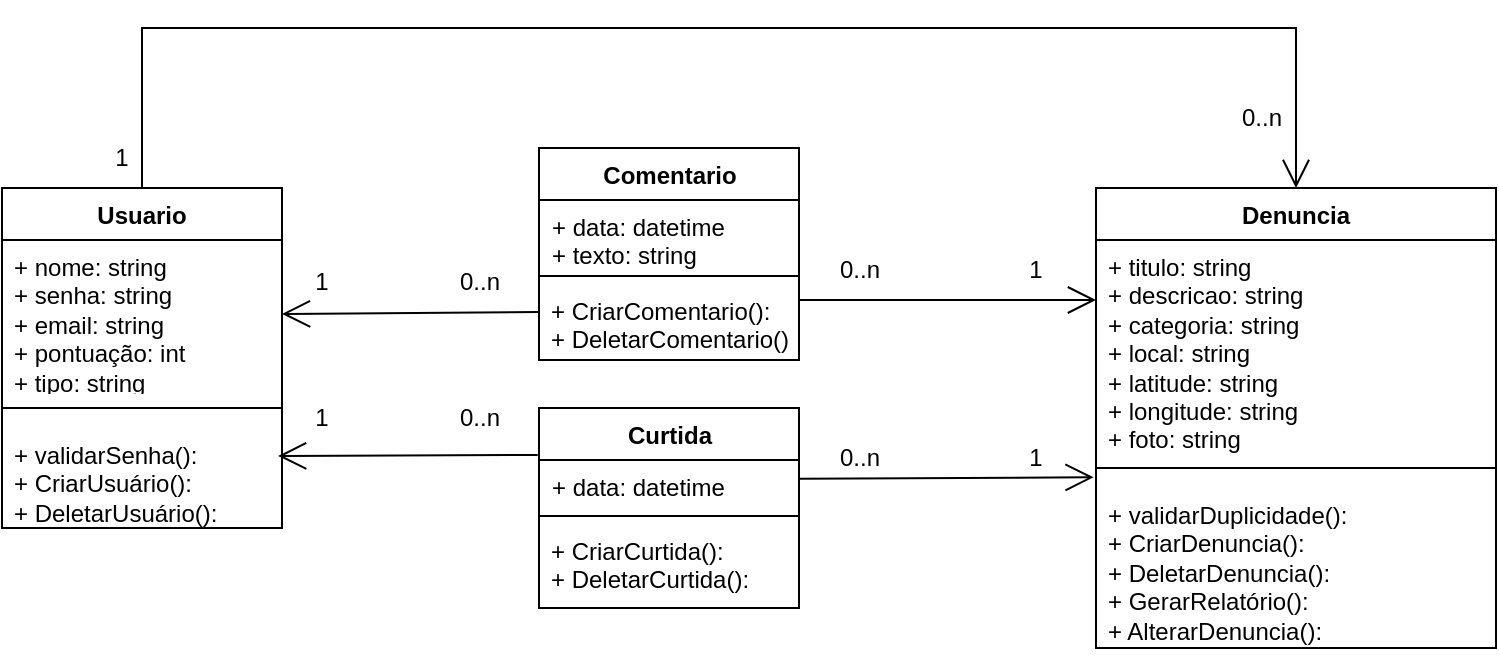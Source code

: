 <mxfile version="23.1.5" type="device">
  <diagram name="Página-1" id="5RVed3y4hSYuZmyaZZXw">
    <mxGraphModel dx="794" dy="511" grid="1" gridSize="10" guides="1" tooltips="1" connect="1" arrows="1" fold="1" page="1" pageScale="1" pageWidth="827" pageHeight="1169" math="0" shadow="0">
      <root>
        <mxCell id="0" />
        <mxCell id="1" parent="0" />
        <mxCell id="QjswOWy8ObnYDPO3Suas-1" value="Usuario" style="swimlane;fontStyle=1;align=center;verticalAlign=top;childLayout=stackLayout;horizontal=1;startSize=26;horizontalStack=0;resizeParent=1;resizeParentMax=0;resizeLast=0;collapsible=1;marginBottom=0;whiteSpace=wrap;html=1;" parent="1" vertex="1">
          <mxGeometry x="60" y="120" width="140" height="170" as="geometry">
            <mxRectangle x="40" y="120" width="80" height="30" as="alternateBounds" />
          </mxGeometry>
        </mxCell>
        <mxCell id="QjswOWy8ObnYDPO3Suas-2" value="+ nome: string&lt;div&gt;+ senha: string&lt;div&gt;+ email: string&lt;/div&gt;&lt;div&gt;+ pontuação: int&lt;/div&gt;&lt;div&gt;+ tipo: string&lt;/div&gt;&lt;div&gt;&lt;br&gt;&lt;div&gt;&lt;br&gt;&lt;/div&gt;&lt;/div&gt;&lt;/div&gt;" style="text;strokeColor=none;fillColor=none;align=left;verticalAlign=top;spacingLeft=4;spacingRight=4;overflow=hidden;rotatable=0;points=[[0,0.5],[1,0.5]];portConstraint=eastwest;whiteSpace=wrap;html=1;" parent="QjswOWy8ObnYDPO3Suas-1" vertex="1">
          <mxGeometry y="26" width="140" height="74" as="geometry" />
        </mxCell>
        <mxCell id="QjswOWy8ObnYDPO3Suas-3" value="" style="line;strokeWidth=1;fillColor=none;align=left;verticalAlign=middle;spacingTop=-1;spacingLeft=3;spacingRight=3;rotatable=0;labelPosition=right;points=[];portConstraint=eastwest;strokeColor=inherit;" parent="QjswOWy8ObnYDPO3Suas-1" vertex="1">
          <mxGeometry y="100" width="140" height="20" as="geometry" />
        </mxCell>
        <mxCell id="QjswOWy8ObnYDPO3Suas-4" value="&lt;div&gt;&lt;div&gt;+ validarSenha():&lt;/div&gt;&lt;/div&gt;&lt;div&gt;&lt;span style=&quot;background-color: initial;&quot;&gt;+ CriarUsuário():&amp;nbsp;&lt;/span&gt;&lt;br&gt;&lt;/div&gt;&lt;div&gt;+ DeletarUsuário():&amp;nbsp;&lt;span style=&quot;background-color: initial;&quot;&gt;&lt;br&gt;&lt;/span&gt;&lt;/div&gt;" style="text;strokeColor=none;fillColor=none;align=left;verticalAlign=top;spacingLeft=4;spacingRight=4;overflow=hidden;rotatable=0;points=[[0,0.5],[1,0.5]];portConstraint=eastwest;whiteSpace=wrap;html=1;" parent="QjswOWy8ObnYDPO3Suas-1" vertex="1">
          <mxGeometry y="120" width="140" height="50" as="geometry" />
        </mxCell>
        <mxCell id="QjswOWy8ObnYDPO3Suas-5" value="Denuncia" style="swimlane;fontStyle=1;align=center;verticalAlign=top;childLayout=stackLayout;horizontal=1;startSize=26;horizontalStack=0;resizeParent=1;resizeParentMax=0;resizeLast=0;collapsible=1;marginBottom=0;whiteSpace=wrap;html=1;" parent="1" vertex="1">
          <mxGeometry x="607" y="120" width="200" height="230" as="geometry" />
        </mxCell>
        <mxCell id="QjswOWy8ObnYDPO3Suas-6" value="+ titulo: string&lt;div&gt;+ descricao: string&lt;/div&gt;&lt;div&gt;+ categoria: string&lt;/div&gt;&lt;div&gt;+ local: string&lt;br&gt;+ latitude: string&lt;/div&gt;&lt;div&gt;+ longitude: string&lt;/div&gt;&lt;div&gt;+ foto: string&lt;/div&gt;&lt;div&gt;&lt;br&gt;&lt;div&gt;&lt;br&gt;&lt;div&gt;&lt;br&gt;&lt;/div&gt;&lt;/div&gt;&lt;/div&gt;" style="text;strokeColor=none;fillColor=none;align=left;verticalAlign=top;spacingLeft=4;spacingRight=4;overflow=hidden;rotatable=0;points=[[0,0.5],[1,0.5]];portConstraint=eastwest;whiteSpace=wrap;html=1;" parent="QjswOWy8ObnYDPO3Suas-5" vertex="1">
          <mxGeometry y="26" width="200" height="104" as="geometry" />
        </mxCell>
        <mxCell id="QjswOWy8ObnYDPO3Suas-7" value="" style="line;strokeWidth=1;fillColor=none;align=left;verticalAlign=middle;spacingTop=-1;spacingLeft=3;spacingRight=3;rotatable=0;labelPosition=right;points=[];portConstraint=eastwest;strokeColor=inherit;" parent="QjswOWy8ObnYDPO3Suas-5" vertex="1">
          <mxGeometry y="130" width="200" height="20" as="geometry" />
        </mxCell>
        <mxCell id="QjswOWy8ObnYDPO3Suas-8" value="+ validarDuplicidade():&lt;div&gt;&lt;span style=&quot;background-color: initial;&quot;&gt;+ CriarDenuncia():&amp;nbsp;&lt;/span&gt;&lt;br&gt;&lt;/div&gt;&lt;div&gt;&lt;span style=&quot;background-color: initial;&quot;&gt;+ DeletarDenuncia():&amp;nbsp;&lt;/span&gt;&lt;br&gt;&lt;/div&gt;&lt;div&gt;+ GerarRelatório():&amp;nbsp;&lt;span style=&quot;background-color: initial;&quot;&gt;&lt;br&gt;&lt;/span&gt;&lt;/div&gt;&lt;div&gt;+ AlterarDenuncia():&amp;nbsp;&lt;br&gt;&lt;/div&gt;" style="text;strokeColor=none;fillColor=none;align=left;verticalAlign=top;spacingLeft=4;spacingRight=4;overflow=hidden;rotatable=0;points=[[0,0.5],[1,0.5]];portConstraint=eastwest;whiteSpace=wrap;html=1;" parent="QjswOWy8ObnYDPO3Suas-5" vertex="1">
          <mxGeometry y="150" width="200" height="80" as="geometry" />
        </mxCell>
        <mxCell id="QjswOWy8ObnYDPO3Suas-10" value="Comentario" style="swimlane;fontStyle=1;align=center;verticalAlign=top;childLayout=stackLayout;horizontal=1;startSize=26;horizontalStack=0;resizeParent=1;resizeParentMax=0;resizeLast=0;collapsible=1;marginBottom=0;whiteSpace=wrap;html=1;" parent="1" vertex="1">
          <mxGeometry x="328.5" y="100" width="130" height="106" as="geometry" />
        </mxCell>
        <mxCell id="QjswOWy8ObnYDPO3Suas-11" value="+ data: datetime&lt;br&gt;+ texto: string" style="text;strokeColor=none;fillColor=none;align=left;verticalAlign=top;spacingLeft=4;spacingRight=4;overflow=hidden;rotatable=0;points=[[0,0.5],[1,0.5]];portConstraint=eastwest;whiteSpace=wrap;html=1;" parent="QjswOWy8ObnYDPO3Suas-10" vertex="1">
          <mxGeometry y="26" width="130" height="34" as="geometry" />
        </mxCell>
        <mxCell id="QjswOWy8ObnYDPO3Suas-12" value="" style="line;strokeWidth=1;fillColor=none;align=left;verticalAlign=middle;spacingTop=-1;spacingLeft=3;spacingRight=3;rotatable=0;labelPosition=right;points=[];portConstraint=eastwest;strokeColor=inherit;" parent="QjswOWy8ObnYDPO3Suas-10" vertex="1">
          <mxGeometry y="60" width="130" height="8" as="geometry" />
        </mxCell>
        <mxCell id="E188drXFkJm3DrPOopE5-21" value="+ CriarComentario():&#xa;+ DeletarComentario(): " style="text;align=left;verticalAlign=top;spacingLeft=4;spacingRight=4;overflow=hidden;rotatable=0;points=[[0,0.5],[1,0.5]];portConstraint=eastwest;" parent="QjswOWy8ObnYDPO3Suas-10" vertex="1">
          <mxGeometry y="68" width="130" height="38" as="geometry" />
        </mxCell>
        <mxCell id="QjswOWy8ObnYDPO3Suas-18" value="1" style="text;html=1;align=center;verticalAlign=middle;whiteSpace=wrap;rounded=0;" parent="1" vertex="1">
          <mxGeometry x="547" y="146" width="60" height="30" as="geometry" />
        </mxCell>
        <mxCell id="QjswOWy8ObnYDPO3Suas-21" value="0..n" style="text;html=1;align=center;verticalAlign=middle;whiteSpace=wrap;rounded=0;" parent="1" vertex="1">
          <mxGeometry x="458.5" y="146" width="60" height="30" as="geometry" />
        </mxCell>
        <mxCell id="QjswOWy8ObnYDPO3Suas-22" value="Curtida" style="swimlane;fontStyle=1;align=center;verticalAlign=top;childLayout=stackLayout;horizontal=1;startSize=26;horizontalStack=0;resizeParent=1;resizeParentMax=0;resizeLast=0;collapsible=1;marginBottom=0;whiteSpace=wrap;html=1;" parent="1" vertex="1">
          <mxGeometry x="328.5" y="230" width="130" height="100" as="geometry" />
        </mxCell>
        <mxCell id="QjswOWy8ObnYDPO3Suas-23" value="+ data: datetime" style="text;strokeColor=none;fillColor=none;align=left;verticalAlign=top;spacingLeft=4;spacingRight=4;overflow=hidden;rotatable=0;points=[[0,0.5],[1,0.5]];portConstraint=eastwest;whiteSpace=wrap;html=1;" parent="QjswOWy8ObnYDPO3Suas-22" vertex="1">
          <mxGeometry y="26" width="130" height="24" as="geometry" />
        </mxCell>
        <mxCell id="QjswOWy8ObnYDPO3Suas-24" value="" style="line;strokeWidth=1;fillColor=none;align=left;verticalAlign=middle;spacingTop=-1;spacingLeft=3;spacingRight=3;rotatable=0;labelPosition=right;points=[];portConstraint=eastwest;strokeColor=inherit;" parent="QjswOWy8ObnYDPO3Suas-22" vertex="1">
          <mxGeometry y="50" width="130" height="8" as="geometry" />
        </mxCell>
        <mxCell id="E188drXFkJm3DrPOopE5-22" value="+ CriarCurtida():&#xa;+ DeletarCurtida(): " style="text;align=left;verticalAlign=top;spacingLeft=4;spacingRight=4;overflow=hidden;rotatable=0;points=[[0,0.5],[1,0.5]];portConstraint=eastwest;" parent="QjswOWy8ObnYDPO3Suas-22" vertex="1">
          <mxGeometry y="58" width="130" height="42" as="geometry" />
        </mxCell>
        <mxCell id="QjswOWy8ObnYDPO3Suas-26" value="1" style="text;html=1;align=center;verticalAlign=middle;whiteSpace=wrap;rounded=0;" parent="1" vertex="1">
          <mxGeometry x="547" y="240" width="60" height="30" as="geometry" />
        </mxCell>
        <mxCell id="QjswOWy8ObnYDPO3Suas-29" value="0..n" style="text;html=1;align=center;verticalAlign=middle;whiteSpace=wrap;rounded=0;" parent="1" vertex="1">
          <mxGeometry x="268.5" y="152" width="60" height="30" as="geometry" />
        </mxCell>
        <mxCell id="QjswOWy8ObnYDPO3Suas-30" value="1" style="text;html=1;align=center;verticalAlign=middle;whiteSpace=wrap;rounded=0;" parent="1" vertex="1">
          <mxGeometry x="190" y="152" width="60" height="30" as="geometry" />
        </mxCell>
        <mxCell id="QjswOWy8ObnYDPO3Suas-31" value="0..n" style="text;html=1;align=center;verticalAlign=middle;whiteSpace=wrap;rounded=0;" parent="1" vertex="1">
          <mxGeometry x="458.5" y="240" width="60" height="30" as="geometry" />
        </mxCell>
        <mxCell id="QjswOWy8ObnYDPO3Suas-33" value="0..n" style="text;html=1;align=center;verticalAlign=middle;whiteSpace=wrap;rounded=0;" parent="1" vertex="1">
          <mxGeometry x="268.5" y="220" width="60" height="30" as="geometry" />
        </mxCell>
        <mxCell id="QjswOWy8ObnYDPO3Suas-34" value="1" style="text;html=1;align=center;verticalAlign=middle;whiteSpace=wrap;rounded=0;" parent="1" vertex="1">
          <mxGeometry x="190" y="220" width="60" height="30" as="geometry" />
        </mxCell>
        <mxCell id="QjswOWy8ObnYDPO3Suas-36" value="0..n" style="text;html=1;align=center;verticalAlign=middle;whiteSpace=wrap;rounded=0;" parent="1" vertex="1">
          <mxGeometry x="660" y="70" width="60" height="30" as="geometry" />
        </mxCell>
        <mxCell id="QjswOWy8ObnYDPO3Suas-37" value="1" style="text;html=1;align=center;verticalAlign=middle;whiteSpace=wrap;rounded=0;" parent="1" vertex="1">
          <mxGeometry x="90" y="90" width="60" height="30" as="geometry" />
        </mxCell>
        <mxCell id="E188drXFkJm3DrPOopE5-1" value="" style="endArrow=open;endFill=1;endSize=12;html=1;rounded=0;entryX=-0.006;entryY=0.107;entryDx=0;entryDy=0;exitX=0;exitY=0.5;exitDx=0;exitDy=0;entryPerimeter=0;" parent="1" edge="1">
          <mxGeometry width="160" relative="1" as="geometry">
            <mxPoint x="458.5" y="265.36" as="sourcePoint" />
            <mxPoint x="605.8" y="264.64" as="targetPoint" />
          </mxGeometry>
        </mxCell>
        <mxCell id="E188drXFkJm3DrPOopE5-3" value="" style="endArrow=open;endFill=1;endSize=12;html=1;rounded=0;entryX=1;entryY=1;entryDx=0;entryDy=0;exitX=0;exitY=1;exitDx=0;exitDy=0;" parent="1" source="QjswOWy8ObnYDPO3Suas-21" target="QjswOWy8ObnYDPO3Suas-18" edge="1">
          <mxGeometry width="160" relative="1" as="geometry">
            <mxPoint x="469" y="274" as="sourcePoint" />
            <mxPoint x="617" y="265" as="targetPoint" />
          </mxGeometry>
        </mxCell>
        <mxCell id="E188drXFkJm3DrPOopE5-5" value="" style="endArrow=open;endFill=1;endSize=12;html=1;rounded=0;entryX=0.986;entryY=0.28;entryDx=0;entryDy=0;exitX=-0.005;exitY=-0.106;exitDx=0;exitDy=0;exitPerimeter=0;entryPerimeter=0;" parent="1" source="QjswOWy8ObnYDPO3Suas-23" target="QjswOWy8ObnYDPO3Suas-4" edge="1">
          <mxGeometry width="160" relative="1" as="geometry">
            <mxPoint x="479" y="284" as="sourcePoint" />
            <mxPoint x="627" y="275" as="targetPoint" />
          </mxGeometry>
        </mxCell>
        <mxCell id="E188drXFkJm3DrPOopE5-6" value="" style="endArrow=open;endFill=1;endSize=12;html=1;rounded=0;entryX=1;entryY=0.5;entryDx=0;entryDy=0;exitX=1;exitY=1;exitDx=0;exitDy=0;" parent="1" source="QjswOWy8ObnYDPO3Suas-29" target="QjswOWy8ObnYDPO3Suas-2" edge="1">
          <mxGeometry width="160" relative="1" as="geometry">
            <mxPoint x="320" y="210" as="sourcePoint" />
            <mxPoint x="193" y="262" as="targetPoint" />
            <Array as="points" />
          </mxGeometry>
        </mxCell>
        <mxCell id="E188drXFkJm3DrPOopE5-10" value="" style="endArrow=open;endFill=1;endSize=12;html=1;rounded=0;entryX=0.5;entryY=0;entryDx=0;entryDy=0;exitX=0.5;exitY=0;exitDx=0;exitDy=0;" parent="1" source="QjswOWy8ObnYDPO3Suas-1" target="QjswOWy8ObnYDPO3Suas-5" edge="1">
          <mxGeometry width="160" relative="1" as="geometry">
            <mxPoint x="320" y="40" as="sourcePoint" />
            <mxPoint x="468" y="40" as="targetPoint" />
            <Array as="points">
              <mxPoint x="130" y="40" />
              <mxPoint x="707" y="40" />
            </Array>
          </mxGeometry>
        </mxCell>
      </root>
    </mxGraphModel>
  </diagram>
</mxfile>
